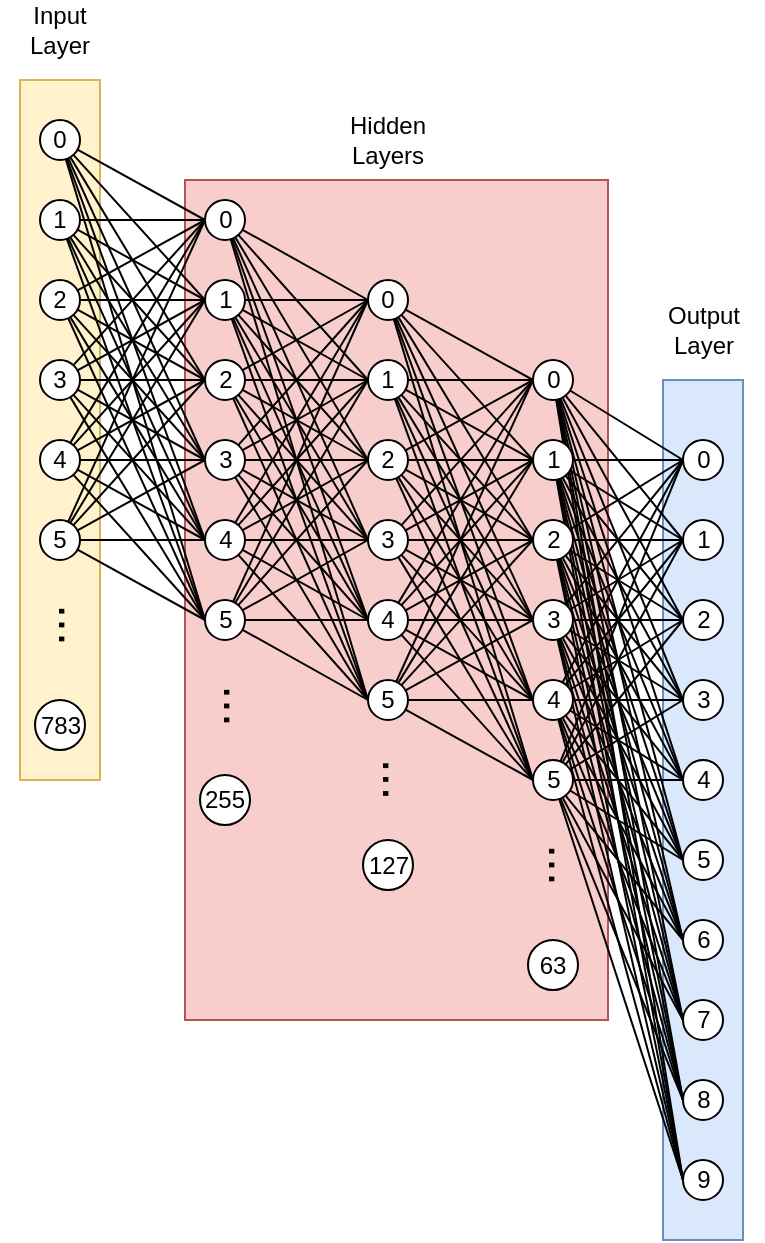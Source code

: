 <mxfile version="21.2.1" type="device">
  <diagram name="Page-1" id="WaQq8A3NMiJLRy0TsfYY">
    <mxGraphModel dx="1430" dy="826" grid="1" gridSize="10" guides="1" tooltips="1" connect="1" arrows="1" fold="1" page="1" pageScale="1" pageWidth="850" pageHeight="1100" math="0" shadow="0">
      <root>
        <mxCell id="0" />
        <mxCell id="1" parent="0" />
        <mxCell id="M1Bvxkw2taFCZ_IBdg_y-80" value="" style="rounded=0;whiteSpace=wrap;html=1;fillColor=#f8cecc;strokeColor=#b85450;" vertex="1" parent="1">
          <mxGeometry x="352.5" y="210" width="211.5" height="420" as="geometry" />
        </mxCell>
        <mxCell id="M1Bvxkw2taFCZ_IBdg_y-77" value="" style="rounded=0;whiteSpace=wrap;html=1;fillColor=#fff2cc;strokeColor=#d6b656;" vertex="1" parent="1">
          <mxGeometry x="270" y="160" width="40" height="350" as="geometry" />
        </mxCell>
        <mxCell id="M1Bvxkw2taFCZ_IBdg_y-75" value="" style="rounded=0;whiteSpace=wrap;html=1;fillColor=#dae8fc;strokeColor=#6c8ebf;" vertex="1" parent="1">
          <mxGeometry x="591.5" y="310" width="40" height="430" as="geometry" />
        </mxCell>
        <mxCell id="M1Bvxkw2taFCZ_IBdg_y-1" value="0" style="ellipse;whiteSpace=wrap;html=1;aspect=fixed;" vertex="1" parent="1">
          <mxGeometry x="601.5" y="340" width="20" height="20" as="geometry" />
        </mxCell>
        <mxCell id="M1Bvxkw2taFCZ_IBdg_y-3" value="1" style="ellipse;whiteSpace=wrap;html=1;aspect=fixed;" vertex="1" parent="1">
          <mxGeometry x="601.5" y="380" width="20" height="20" as="geometry" />
        </mxCell>
        <mxCell id="M1Bvxkw2taFCZ_IBdg_y-4" value="2" style="ellipse;whiteSpace=wrap;html=1;aspect=fixed;" vertex="1" parent="1">
          <mxGeometry x="601.5" y="420" width="20" height="20" as="geometry" />
        </mxCell>
        <mxCell id="M1Bvxkw2taFCZ_IBdg_y-5" value="3" style="ellipse;whiteSpace=wrap;html=1;aspect=fixed;" vertex="1" parent="1">
          <mxGeometry x="601.5" y="460" width="20" height="20" as="geometry" />
        </mxCell>
        <mxCell id="M1Bvxkw2taFCZ_IBdg_y-6" value="4" style="ellipse;whiteSpace=wrap;html=1;aspect=fixed;" vertex="1" parent="1">
          <mxGeometry x="601.5" y="500" width="20" height="20" as="geometry" />
        </mxCell>
        <mxCell id="M1Bvxkw2taFCZ_IBdg_y-7" value="5" style="ellipse;whiteSpace=wrap;html=1;aspect=fixed;" vertex="1" parent="1">
          <mxGeometry x="601.5" y="540" width="20" height="20" as="geometry" />
        </mxCell>
        <mxCell id="M1Bvxkw2taFCZ_IBdg_y-8" value="6" style="ellipse;whiteSpace=wrap;html=1;aspect=fixed;" vertex="1" parent="1">
          <mxGeometry x="601.5" y="580" width="20" height="20" as="geometry" />
        </mxCell>
        <mxCell id="M1Bvxkw2taFCZ_IBdg_y-9" value="7" style="ellipse;whiteSpace=wrap;html=1;aspect=fixed;" vertex="1" parent="1">
          <mxGeometry x="601.5" y="620" width="20" height="20" as="geometry" />
        </mxCell>
        <mxCell id="M1Bvxkw2taFCZ_IBdg_y-10" value="8" style="ellipse;whiteSpace=wrap;html=1;aspect=fixed;" vertex="1" parent="1">
          <mxGeometry x="601.5" y="660" width="20" height="20" as="geometry" />
        </mxCell>
        <mxCell id="M1Bvxkw2taFCZ_IBdg_y-11" value="9" style="ellipse;whiteSpace=wrap;html=1;aspect=fixed;" vertex="1" parent="1">
          <mxGeometry x="601.5" y="700" width="20" height="20" as="geometry" />
        </mxCell>
        <mxCell id="M1Bvxkw2taFCZ_IBdg_y-257" style="rounded=0;orthogonalLoop=1;jettySize=auto;html=1;entryX=0;entryY=0.5;entryDx=0;entryDy=0;endArrow=none;endFill=0;" edge="1" parent="1" source="M1Bvxkw2taFCZ_IBdg_y-12" target="M1Bvxkw2taFCZ_IBdg_y-1">
          <mxGeometry relative="1" as="geometry" />
        </mxCell>
        <mxCell id="M1Bvxkw2taFCZ_IBdg_y-258" style="rounded=0;orthogonalLoop=1;jettySize=auto;html=1;entryX=0;entryY=0.5;entryDx=0;entryDy=0;endArrow=none;endFill=0;" edge="1" parent="1" source="M1Bvxkw2taFCZ_IBdg_y-12" target="M1Bvxkw2taFCZ_IBdg_y-3">
          <mxGeometry relative="1" as="geometry" />
        </mxCell>
        <mxCell id="M1Bvxkw2taFCZ_IBdg_y-259" style="rounded=0;orthogonalLoop=1;jettySize=auto;html=1;entryX=0;entryY=0.5;entryDx=0;entryDy=0;endArrow=none;endFill=0;" edge="1" parent="1" source="M1Bvxkw2taFCZ_IBdg_y-12" target="M1Bvxkw2taFCZ_IBdg_y-4">
          <mxGeometry relative="1" as="geometry" />
        </mxCell>
        <mxCell id="M1Bvxkw2taFCZ_IBdg_y-260" style="rounded=0;orthogonalLoop=1;jettySize=auto;html=1;entryX=0;entryY=0.5;entryDx=0;entryDy=0;endArrow=none;endFill=0;" edge="1" parent="1" source="M1Bvxkw2taFCZ_IBdg_y-12" target="M1Bvxkw2taFCZ_IBdg_y-5">
          <mxGeometry relative="1" as="geometry" />
        </mxCell>
        <mxCell id="M1Bvxkw2taFCZ_IBdg_y-261" style="rounded=0;orthogonalLoop=1;jettySize=auto;html=1;entryX=0;entryY=0.5;entryDx=0;entryDy=0;endArrow=none;endFill=0;" edge="1" parent="1" source="M1Bvxkw2taFCZ_IBdg_y-12" target="M1Bvxkw2taFCZ_IBdg_y-6">
          <mxGeometry relative="1" as="geometry" />
        </mxCell>
        <mxCell id="M1Bvxkw2taFCZ_IBdg_y-262" style="rounded=0;orthogonalLoop=1;jettySize=auto;html=1;entryX=0;entryY=0.5;entryDx=0;entryDy=0;endArrow=none;endFill=0;" edge="1" parent="1" source="M1Bvxkw2taFCZ_IBdg_y-12" target="M1Bvxkw2taFCZ_IBdg_y-7">
          <mxGeometry relative="1" as="geometry" />
        </mxCell>
        <mxCell id="M1Bvxkw2taFCZ_IBdg_y-263" style="rounded=0;orthogonalLoop=1;jettySize=auto;html=1;entryX=0;entryY=0.5;entryDx=0;entryDy=0;endArrow=none;endFill=0;" edge="1" parent="1" source="M1Bvxkw2taFCZ_IBdg_y-12" target="M1Bvxkw2taFCZ_IBdg_y-8">
          <mxGeometry relative="1" as="geometry" />
        </mxCell>
        <mxCell id="M1Bvxkw2taFCZ_IBdg_y-264" style="rounded=0;orthogonalLoop=1;jettySize=auto;html=1;entryX=0;entryY=0.5;entryDx=0;entryDy=0;endArrow=none;endFill=0;" edge="1" parent="1" source="M1Bvxkw2taFCZ_IBdg_y-12" target="M1Bvxkw2taFCZ_IBdg_y-9">
          <mxGeometry relative="1" as="geometry" />
        </mxCell>
        <mxCell id="M1Bvxkw2taFCZ_IBdg_y-265" style="rounded=0;orthogonalLoop=1;jettySize=auto;html=1;entryX=0;entryY=0.5;entryDx=0;entryDy=0;endArrow=none;endFill=0;" edge="1" parent="1" source="M1Bvxkw2taFCZ_IBdg_y-12" target="M1Bvxkw2taFCZ_IBdg_y-10">
          <mxGeometry relative="1" as="geometry" />
        </mxCell>
        <mxCell id="M1Bvxkw2taFCZ_IBdg_y-266" style="rounded=0;orthogonalLoop=1;jettySize=auto;html=1;entryX=0;entryY=0.5;entryDx=0;entryDy=0;endArrow=none;endFill=0;" edge="1" parent="1" source="M1Bvxkw2taFCZ_IBdg_y-12" target="M1Bvxkw2taFCZ_IBdg_y-11">
          <mxGeometry relative="1" as="geometry" />
        </mxCell>
        <mxCell id="M1Bvxkw2taFCZ_IBdg_y-12" value="0" style="ellipse;whiteSpace=wrap;html=1;aspect=fixed;" vertex="1" parent="1">
          <mxGeometry x="526.5" y="300" width="20" height="20" as="geometry" />
        </mxCell>
        <mxCell id="M1Bvxkw2taFCZ_IBdg_y-267" style="rounded=0;orthogonalLoop=1;jettySize=auto;html=1;entryX=0;entryY=0.5;entryDx=0;entryDy=0;endArrow=none;endFill=0;" edge="1" parent="1" source="M1Bvxkw2taFCZ_IBdg_y-13" target="M1Bvxkw2taFCZ_IBdg_y-1">
          <mxGeometry relative="1" as="geometry" />
        </mxCell>
        <mxCell id="M1Bvxkw2taFCZ_IBdg_y-268" style="rounded=0;orthogonalLoop=1;jettySize=auto;html=1;entryX=0;entryY=0.5;entryDx=0;entryDy=0;endArrow=none;endFill=0;" edge="1" parent="1" source="M1Bvxkw2taFCZ_IBdg_y-13" target="M1Bvxkw2taFCZ_IBdg_y-3">
          <mxGeometry relative="1" as="geometry" />
        </mxCell>
        <mxCell id="M1Bvxkw2taFCZ_IBdg_y-269" style="rounded=0;orthogonalLoop=1;jettySize=auto;html=1;entryX=0;entryY=0.5;entryDx=0;entryDy=0;endArrow=none;endFill=0;" edge="1" parent="1" source="M1Bvxkw2taFCZ_IBdg_y-13" target="M1Bvxkw2taFCZ_IBdg_y-4">
          <mxGeometry relative="1" as="geometry" />
        </mxCell>
        <mxCell id="M1Bvxkw2taFCZ_IBdg_y-270" style="rounded=0;orthogonalLoop=1;jettySize=auto;html=1;entryX=0;entryY=0.5;entryDx=0;entryDy=0;endArrow=none;endFill=0;" edge="1" parent="1" source="M1Bvxkw2taFCZ_IBdg_y-13" target="M1Bvxkw2taFCZ_IBdg_y-5">
          <mxGeometry relative="1" as="geometry" />
        </mxCell>
        <mxCell id="M1Bvxkw2taFCZ_IBdg_y-271" style="rounded=0;orthogonalLoop=1;jettySize=auto;html=1;entryX=0;entryY=0.5;entryDx=0;entryDy=0;endArrow=none;endFill=0;" edge="1" parent="1" source="M1Bvxkw2taFCZ_IBdg_y-13" target="M1Bvxkw2taFCZ_IBdg_y-6">
          <mxGeometry relative="1" as="geometry" />
        </mxCell>
        <mxCell id="M1Bvxkw2taFCZ_IBdg_y-272" style="rounded=0;orthogonalLoop=1;jettySize=auto;html=1;entryX=0;entryY=0.5;entryDx=0;entryDy=0;endArrow=none;endFill=0;" edge="1" parent="1" source="M1Bvxkw2taFCZ_IBdg_y-13" target="M1Bvxkw2taFCZ_IBdg_y-7">
          <mxGeometry relative="1" as="geometry" />
        </mxCell>
        <mxCell id="M1Bvxkw2taFCZ_IBdg_y-273" style="rounded=0;orthogonalLoop=1;jettySize=auto;html=1;entryX=0;entryY=0.5;entryDx=0;entryDy=0;endArrow=none;endFill=0;" edge="1" parent="1" source="M1Bvxkw2taFCZ_IBdg_y-13" target="M1Bvxkw2taFCZ_IBdg_y-8">
          <mxGeometry relative="1" as="geometry" />
        </mxCell>
        <mxCell id="M1Bvxkw2taFCZ_IBdg_y-274" style="rounded=0;orthogonalLoop=1;jettySize=auto;html=1;entryX=0;entryY=0.5;entryDx=0;entryDy=0;endArrow=none;endFill=0;" edge="1" parent="1" source="M1Bvxkw2taFCZ_IBdg_y-13" target="M1Bvxkw2taFCZ_IBdg_y-9">
          <mxGeometry relative="1" as="geometry" />
        </mxCell>
        <mxCell id="M1Bvxkw2taFCZ_IBdg_y-275" style="rounded=0;orthogonalLoop=1;jettySize=auto;html=1;entryX=0;entryY=0.5;entryDx=0;entryDy=0;endArrow=none;endFill=0;" edge="1" parent="1" source="M1Bvxkw2taFCZ_IBdg_y-13" target="M1Bvxkw2taFCZ_IBdg_y-10">
          <mxGeometry relative="1" as="geometry" />
        </mxCell>
        <mxCell id="M1Bvxkw2taFCZ_IBdg_y-276" style="rounded=0;orthogonalLoop=1;jettySize=auto;html=1;entryX=0;entryY=0.5;entryDx=0;entryDy=0;endArrow=none;endFill=0;" edge="1" parent="1" source="M1Bvxkw2taFCZ_IBdg_y-13" target="M1Bvxkw2taFCZ_IBdg_y-11">
          <mxGeometry relative="1" as="geometry" />
        </mxCell>
        <mxCell id="M1Bvxkw2taFCZ_IBdg_y-13" value="1" style="ellipse;whiteSpace=wrap;html=1;aspect=fixed;" vertex="1" parent="1">
          <mxGeometry x="526.5" y="340" width="20" height="20" as="geometry" />
        </mxCell>
        <mxCell id="M1Bvxkw2taFCZ_IBdg_y-277" style="rounded=0;orthogonalLoop=1;jettySize=auto;html=1;entryX=0;entryY=0.5;entryDx=0;entryDy=0;endArrow=none;endFill=0;" edge="1" parent="1" source="M1Bvxkw2taFCZ_IBdg_y-14" target="M1Bvxkw2taFCZ_IBdg_y-1">
          <mxGeometry relative="1" as="geometry" />
        </mxCell>
        <mxCell id="M1Bvxkw2taFCZ_IBdg_y-278" style="rounded=0;orthogonalLoop=1;jettySize=auto;html=1;entryX=0;entryY=0.5;entryDx=0;entryDy=0;endArrow=none;endFill=0;" edge="1" parent="1" source="M1Bvxkw2taFCZ_IBdg_y-14" target="M1Bvxkw2taFCZ_IBdg_y-3">
          <mxGeometry relative="1" as="geometry" />
        </mxCell>
        <mxCell id="M1Bvxkw2taFCZ_IBdg_y-279" style="rounded=0;orthogonalLoop=1;jettySize=auto;html=1;entryX=0;entryY=0.5;entryDx=0;entryDy=0;endArrow=none;endFill=0;" edge="1" parent="1" source="M1Bvxkw2taFCZ_IBdg_y-14" target="M1Bvxkw2taFCZ_IBdg_y-4">
          <mxGeometry relative="1" as="geometry" />
        </mxCell>
        <mxCell id="M1Bvxkw2taFCZ_IBdg_y-280" style="rounded=0;orthogonalLoop=1;jettySize=auto;html=1;entryX=0;entryY=0.5;entryDx=0;entryDy=0;endArrow=none;endFill=0;" edge="1" parent="1" source="M1Bvxkw2taFCZ_IBdg_y-14" target="M1Bvxkw2taFCZ_IBdg_y-5">
          <mxGeometry relative="1" as="geometry" />
        </mxCell>
        <mxCell id="M1Bvxkw2taFCZ_IBdg_y-281" style="rounded=0;orthogonalLoop=1;jettySize=auto;html=1;entryX=0;entryY=0.5;entryDx=0;entryDy=0;endArrow=none;endFill=0;" edge="1" parent="1" source="M1Bvxkw2taFCZ_IBdg_y-14" target="M1Bvxkw2taFCZ_IBdg_y-6">
          <mxGeometry relative="1" as="geometry" />
        </mxCell>
        <mxCell id="M1Bvxkw2taFCZ_IBdg_y-282" style="rounded=0;orthogonalLoop=1;jettySize=auto;html=1;entryX=0;entryY=0.5;entryDx=0;entryDy=0;endArrow=none;endFill=0;" edge="1" parent="1" source="M1Bvxkw2taFCZ_IBdg_y-14" target="M1Bvxkw2taFCZ_IBdg_y-7">
          <mxGeometry relative="1" as="geometry" />
        </mxCell>
        <mxCell id="M1Bvxkw2taFCZ_IBdg_y-283" style="rounded=0;orthogonalLoop=1;jettySize=auto;html=1;entryX=0;entryY=0.5;entryDx=0;entryDy=0;endArrow=none;endFill=0;" edge="1" parent="1" source="M1Bvxkw2taFCZ_IBdg_y-14" target="M1Bvxkw2taFCZ_IBdg_y-8">
          <mxGeometry relative="1" as="geometry" />
        </mxCell>
        <mxCell id="M1Bvxkw2taFCZ_IBdg_y-284" style="rounded=0;orthogonalLoop=1;jettySize=auto;html=1;entryX=0;entryY=0.5;entryDx=0;entryDy=0;endArrow=none;endFill=0;" edge="1" parent="1" source="M1Bvxkw2taFCZ_IBdg_y-14" target="M1Bvxkw2taFCZ_IBdg_y-9">
          <mxGeometry relative="1" as="geometry" />
        </mxCell>
        <mxCell id="M1Bvxkw2taFCZ_IBdg_y-285" style="rounded=0;orthogonalLoop=1;jettySize=auto;html=1;entryX=0;entryY=0.5;entryDx=0;entryDy=0;endArrow=none;endFill=0;" edge="1" parent="1" source="M1Bvxkw2taFCZ_IBdg_y-14" target="M1Bvxkw2taFCZ_IBdg_y-10">
          <mxGeometry relative="1" as="geometry" />
        </mxCell>
        <mxCell id="M1Bvxkw2taFCZ_IBdg_y-286" style="rounded=0;orthogonalLoop=1;jettySize=auto;html=1;entryX=0;entryY=0.5;entryDx=0;entryDy=0;endArrow=none;endFill=0;" edge="1" parent="1" source="M1Bvxkw2taFCZ_IBdg_y-14" target="M1Bvxkw2taFCZ_IBdg_y-11">
          <mxGeometry relative="1" as="geometry" />
        </mxCell>
        <mxCell id="M1Bvxkw2taFCZ_IBdg_y-14" value="2" style="ellipse;whiteSpace=wrap;html=1;aspect=fixed;" vertex="1" parent="1">
          <mxGeometry x="526.5" y="380" width="20" height="20" as="geometry" />
        </mxCell>
        <mxCell id="M1Bvxkw2taFCZ_IBdg_y-287" style="rounded=0;orthogonalLoop=1;jettySize=auto;html=1;entryX=0;entryY=0.5;entryDx=0;entryDy=0;endArrow=none;endFill=0;" edge="1" parent="1" source="M1Bvxkw2taFCZ_IBdg_y-15" target="M1Bvxkw2taFCZ_IBdg_y-1">
          <mxGeometry relative="1" as="geometry" />
        </mxCell>
        <mxCell id="M1Bvxkw2taFCZ_IBdg_y-288" style="rounded=0;orthogonalLoop=1;jettySize=auto;html=1;entryX=0;entryY=0.5;entryDx=0;entryDy=0;endArrow=none;endFill=0;" edge="1" parent="1" source="M1Bvxkw2taFCZ_IBdg_y-15" target="M1Bvxkw2taFCZ_IBdg_y-3">
          <mxGeometry relative="1" as="geometry" />
        </mxCell>
        <mxCell id="M1Bvxkw2taFCZ_IBdg_y-289" style="rounded=0;orthogonalLoop=1;jettySize=auto;html=1;entryX=0;entryY=0.5;entryDx=0;entryDy=0;endArrow=none;endFill=0;" edge="1" parent="1" source="M1Bvxkw2taFCZ_IBdg_y-15" target="M1Bvxkw2taFCZ_IBdg_y-4">
          <mxGeometry relative="1" as="geometry" />
        </mxCell>
        <mxCell id="M1Bvxkw2taFCZ_IBdg_y-290" style="rounded=0;orthogonalLoop=1;jettySize=auto;html=1;entryX=0;entryY=0.5;entryDx=0;entryDy=0;endArrow=none;endFill=0;" edge="1" parent="1" source="M1Bvxkw2taFCZ_IBdg_y-15" target="M1Bvxkw2taFCZ_IBdg_y-5">
          <mxGeometry relative="1" as="geometry" />
        </mxCell>
        <mxCell id="M1Bvxkw2taFCZ_IBdg_y-291" style="rounded=0;orthogonalLoop=1;jettySize=auto;html=1;entryX=0;entryY=0.5;entryDx=0;entryDy=0;endArrow=none;endFill=0;" edge="1" parent="1" source="M1Bvxkw2taFCZ_IBdg_y-15" target="M1Bvxkw2taFCZ_IBdg_y-6">
          <mxGeometry relative="1" as="geometry" />
        </mxCell>
        <mxCell id="M1Bvxkw2taFCZ_IBdg_y-292" style="rounded=0;orthogonalLoop=1;jettySize=auto;html=1;entryX=0;entryY=0.5;entryDx=0;entryDy=0;endArrow=none;endFill=0;" edge="1" parent="1" source="M1Bvxkw2taFCZ_IBdg_y-15" target="M1Bvxkw2taFCZ_IBdg_y-7">
          <mxGeometry relative="1" as="geometry" />
        </mxCell>
        <mxCell id="M1Bvxkw2taFCZ_IBdg_y-293" style="rounded=0;orthogonalLoop=1;jettySize=auto;html=1;entryX=0;entryY=0.5;entryDx=0;entryDy=0;endArrow=none;endFill=0;" edge="1" parent="1" source="M1Bvxkw2taFCZ_IBdg_y-15" target="M1Bvxkw2taFCZ_IBdg_y-8">
          <mxGeometry relative="1" as="geometry" />
        </mxCell>
        <mxCell id="M1Bvxkw2taFCZ_IBdg_y-294" style="rounded=0;orthogonalLoop=1;jettySize=auto;html=1;entryX=0;entryY=0.5;entryDx=0;entryDy=0;endArrow=none;endFill=0;" edge="1" parent="1" source="M1Bvxkw2taFCZ_IBdg_y-15" target="M1Bvxkw2taFCZ_IBdg_y-9">
          <mxGeometry relative="1" as="geometry" />
        </mxCell>
        <mxCell id="M1Bvxkw2taFCZ_IBdg_y-295" style="rounded=0;orthogonalLoop=1;jettySize=auto;html=1;entryX=0;entryY=0.5;entryDx=0;entryDy=0;endArrow=none;endFill=0;" edge="1" parent="1" source="M1Bvxkw2taFCZ_IBdg_y-15" target="M1Bvxkw2taFCZ_IBdg_y-10">
          <mxGeometry relative="1" as="geometry" />
        </mxCell>
        <mxCell id="M1Bvxkw2taFCZ_IBdg_y-296" style="rounded=0;orthogonalLoop=1;jettySize=auto;html=1;entryX=0;entryY=0.5;entryDx=0;entryDy=0;endArrow=none;endFill=0;" edge="1" parent="1" source="M1Bvxkw2taFCZ_IBdg_y-15" target="M1Bvxkw2taFCZ_IBdg_y-11">
          <mxGeometry relative="1" as="geometry" />
        </mxCell>
        <mxCell id="M1Bvxkw2taFCZ_IBdg_y-15" value="3" style="ellipse;whiteSpace=wrap;html=1;aspect=fixed;" vertex="1" parent="1">
          <mxGeometry x="526.5" y="420" width="20" height="20" as="geometry" />
        </mxCell>
        <mxCell id="M1Bvxkw2taFCZ_IBdg_y-297" style="rounded=0;orthogonalLoop=1;jettySize=auto;html=1;entryX=0;entryY=0.5;entryDx=0;entryDy=0;endArrow=none;endFill=0;" edge="1" parent="1" source="M1Bvxkw2taFCZ_IBdg_y-16" target="M1Bvxkw2taFCZ_IBdg_y-1">
          <mxGeometry relative="1" as="geometry" />
        </mxCell>
        <mxCell id="M1Bvxkw2taFCZ_IBdg_y-298" style="rounded=0;orthogonalLoop=1;jettySize=auto;html=1;entryX=0;entryY=0.5;entryDx=0;entryDy=0;endArrow=none;endFill=0;" edge="1" parent="1" source="M1Bvxkw2taFCZ_IBdg_y-16" target="M1Bvxkw2taFCZ_IBdg_y-3">
          <mxGeometry relative="1" as="geometry" />
        </mxCell>
        <mxCell id="M1Bvxkw2taFCZ_IBdg_y-299" style="rounded=0;orthogonalLoop=1;jettySize=auto;html=1;entryX=0;entryY=0.5;entryDx=0;entryDy=0;endArrow=none;endFill=0;" edge="1" parent="1" source="M1Bvxkw2taFCZ_IBdg_y-16" target="M1Bvxkw2taFCZ_IBdg_y-4">
          <mxGeometry relative="1" as="geometry" />
        </mxCell>
        <mxCell id="M1Bvxkw2taFCZ_IBdg_y-300" style="rounded=0;orthogonalLoop=1;jettySize=auto;html=1;entryX=0;entryY=0.5;entryDx=0;entryDy=0;endArrow=none;endFill=0;" edge="1" parent="1" source="M1Bvxkw2taFCZ_IBdg_y-16" target="M1Bvxkw2taFCZ_IBdg_y-5">
          <mxGeometry relative="1" as="geometry" />
        </mxCell>
        <mxCell id="M1Bvxkw2taFCZ_IBdg_y-301" style="rounded=0;orthogonalLoop=1;jettySize=auto;html=1;entryX=0;entryY=0.5;entryDx=0;entryDy=0;endArrow=none;endFill=0;" edge="1" parent="1" source="M1Bvxkw2taFCZ_IBdg_y-16" target="M1Bvxkw2taFCZ_IBdg_y-6">
          <mxGeometry relative="1" as="geometry" />
        </mxCell>
        <mxCell id="M1Bvxkw2taFCZ_IBdg_y-302" style="rounded=0;orthogonalLoop=1;jettySize=auto;html=1;entryX=0;entryY=0.5;entryDx=0;entryDy=0;endArrow=none;endFill=0;" edge="1" parent="1" source="M1Bvxkw2taFCZ_IBdg_y-16" target="M1Bvxkw2taFCZ_IBdg_y-7">
          <mxGeometry relative="1" as="geometry" />
        </mxCell>
        <mxCell id="M1Bvxkw2taFCZ_IBdg_y-303" style="rounded=0;orthogonalLoop=1;jettySize=auto;html=1;entryX=0;entryY=0.5;entryDx=0;entryDy=0;endArrow=none;endFill=0;" edge="1" parent="1" source="M1Bvxkw2taFCZ_IBdg_y-16" target="M1Bvxkw2taFCZ_IBdg_y-8">
          <mxGeometry relative="1" as="geometry" />
        </mxCell>
        <mxCell id="M1Bvxkw2taFCZ_IBdg_y-304" style="rounded=0;orthogonalLoop=1;jettySize=auto;html=1;entryX=0;entryY=0.5;entryDx=0;entryDy=0;endArrow=none;endFill=0;" edge="1" parent="1" source="M1Bvxkw2taFCZ_IBdg_y-16" target="M1Bvxkw2taFCZ_IBdg_y-9">
          <mxGeometry relative="1" as="geometry" />
        </mxCell>
        <mxCell id="M1Bvxkw2taFCZ_IBdg_y-305" style="rounded=0;orthogonalLoop=1;jettySize=auto;html=1;entryX=0;entryY=0.5;entryDx=0;entryDy=0;endArrow=none;endFill=0;" edge="1" parent="1" source="M1Bvxkw2taFCZ_IBdg_y-16" target="M1Bvxkw2taFCZ_IBdg_y-10">
          <mxGeometry relative="1" as="geometry" />
        </mxCell>
        <mxCell id="M1Bvxkw2taFCZ_IBdg_y-306" style="rounded=0;orthogonalLoop=1;jettySize=auto;html=1;entryX=0;entryY=0.5;entryDx=0;entryDy=0;endArrow=none;endFill=0;" edge="1" parent="1" source="M1Bvxkw2taFCZ_IBdg_y-16" target="M1Bvxkw2taFCZ_IBdg_y-11">
          <mxGeometry relative="1" as="geometry" />
        </mxCell>
        <mxCell id="M1Bvxkw2taFCZ_IBdg_y-16" value="4" style="ellipse;whiteSpace=wrap;html=1;aspect=fixed;" vertex="1" parent="1">
          <mxGeometry x="526.5" y="460" width="20" height="20" as="geometry" />
        </mxCell>
        <mxCell id="M1Bvxkw2taFCZ_IBdg_y-307" style="rounded=0;orthogonalLoop=1;jettySize=auto;html=1;entryX=0;entryY=0.5;entryDx=0;entryDy=0;endArrow=none;endFill=0;" edge="1" parent="1" source="M1Bvxkw2taFCZ_IBdg_y-17" target="M1Bvxkw2taFCZ_IBdg_y-1">
          <mxGeometry relative="1" as="geometry" />
        </mxCell>
        <mxCell id="M1Bvxkw2taFCZ_IBdg_y-308" style="rounded=0;orthogonalLoop=1;jettySize=auto;html=1;entryX=0;entryY=0.5;entryDx=0;entryDy=0;endArrow=none;endFill=0;" edge="1" parent="1" source="M1Bvxkw2taFCZ_IBdg_y-17" target="M1Bvxkw2taFCZ_IBdg_y-3">
          <mxGeometry relative="1" as="geometry" />
        </mxCell>
        <mxCell id="M1Bvxkw2taFCZ_IBdg_y-309" style="rounded=0;orthogonalLoop=1;jettySize=auto;html=1;entryX=0;entryY=0.5;entryDx=0;entryDy=0;endArrow=none;endFill=0;" edge="1" parent="1" source="M1Bvxkw2taFCZ_IBdg_y-17" target="M1Bvxkw2taFCZ_IBdg_y-4">
          <mxGeometry relative="1" as="geometry" />
        </mxCell>
        <mxCell id="M1Bvxkw2taFCZ_IBdg_y-310" style="rounded=0;orthogonalLoop=1;jettySize=auto;html=1;entryX=0;entryY=0.5;entryDx=0;entryDy=0;endArrow=none;endFill=0;" edge="1" parent="1" source="M1Bvxkw2taFCZ_IBdg_y-17" target="M1Bvxkw2taFCZ_IBdg_y-5">
          <mxGeometry relative="1" as="geometry" />
        </mxCell>
        <mxCell id="M1Bvxkw2taFCZ_IBdg_y-311" style="rounded=0;orthogonalLoop=1;jettySize=auto;html=1;entryX=0;entryY=0.5;entryDx=0;entryDy=0;endArrow=none;endFill=0;" edge="1" parent="1" source="M1Bvxkw2taFCZ_IBdg_y-17" target="M1Bvxkw2taFCZ_IBdg_y-6">
          <mxGeometry relative="1" as="geometry" />
        </mxCell>
        <mxCell id="M1Bvxkw2taFCZ_IBdg_y-312" style="rounded=0;orthogonalLoop=1;jettySize=auto;html=1;entryX=0;entryY=0.5;entryDx=0;entryDy=0;endArrow=none;endFill=0;" edge="1" parent="1" source="M1Bvxkw2taFCZ_IBdg_y-17" target="M1Bvxkw2taFCZ_IBdg_y-7">
          <mxGeometry relative="1" as="geometry" />
        </mxCell>
        <mxCell id="M1Bvxkw2taFCZ_IBdg_y-313" style="rounded=0;orthogonalLoop=1;jettySize=auto;html=1;entryX=0;entryY=0.5;entryDx=0;entryDy=0;endArrow=none;endFill=0;" edge="1" parent="1" source="M1Bvxkw2taFCZ_IBdg_y-17" target="M1Bvxkw2taFCZ_IBdg_y-8">
          <mxGeometry relative="1" as="geometry" />
        </mxCell>
        <mxCell id="M1Bvxkw2taFCZ_IBdg_y-314" style="rounded=0;orthogonalLoop=1;jettySize=auto;html=1;entryX=0;entryY=0.5;entryDx=0;entryDy=0;endArrow=none;endFill=0;" edge="1" parent="1" source="M1Bvxkw2taFCZ_IBdg_y-17" target="M1Bvxkw2taFCZ_IBdg_y-9">
          <mxGeometry relative="1" as="geometry" />
        </mxCell>
        <mxCell id="M1Bvxkw2taFCZ_IBdg_y-315" style="rounded=0;orthogonalLoop=1;jettySize=auto;html=1;entryX=0;entryY=0.5;entryDx=0;entryDy=0;endArrow=none;endFill=0;" edge="1" parent="1" source="M1Bvxkw2taFCZ_IBdg_y-17" target="M1Bvxkw2taFCZ_IBdg_y-10">
          <mxGeometry relative="1" as="geometry" />
        </mxCell>
        <mxCell id="M1Bvxkw2taFCZ_IBdg_y-316" style="rounded=0;orthogonalLoop=1;jettySize=auto;html=1;entryX=0;entryY=0.5;entryDx=0;entryDy=0;endArrow=none;endFill=0;" edge="1" parent="1" source="M1Bvxkw2taFCZ_IBdg_y-17" target="M1Bvxkw2taFCZ_IBdg_y-11">
          <mxGeometry relative="1" as="geometry" />
        </mxCell>
        <mxCell id="M1Bvxkw2taFCZ_IBdg_y-17" value="5" style="ellipse;whiteSpace=wrap;html=1;aspect=fixed;" vertex="1" parent="1">
          <mxGeometry x="526.5" y="500" width="20" height="20" as="geometry" />
        </mxCell>
        <mxCell id="M1Bvxkw2taFCZ_IBdg_y-24" value="..." style="text;html=1;strokeColor=none;fillColor=none;align=center;verticalAlign=middle;whiteSpace=wrap;rounded=0;rotation=90;fontSize=25;" vertex="1" parent="1">
          <mxGeometry x="515" y="525" width="60" height="55" as="geometry" />
        </mxCell>
        <mxCell id="M1Bvxkw2taFCZ_IBdg_y-25" value="63" style="ellipse;whiteSpace=wrap;html=1;aspect=fixed;" vertex="1" parent="1">
          <mxGeometry x="524" y="590" width="25" height="25" as="geometry" />
        </mxCell>
        <mxCell id="M1Bvxkw2taFCZ_IBdg_y-221" style="rounded=0;orthogonalLoop=1;jettySize=auto;html=1;entryX=0;entryY=0.5;entryDx=0;entryDy=0;endArrow=none;endFill=0;" edge="1" parent="1" source="M1Bvxkw2taFCZ_IBdg_y-26" target="M1Bvxkw2taFCZ_IBdg_y-12">
          <mxGeometry relative="1" as="geometry" />
        </mxCell>
        <mxCell id="M1Bvxkw2taFCZ_IBdg_y-222" style="rounded=0;orthogonalLoop=1;jettySize=auto;html=1;entryX=0;entryY=0.5;entryDx=0;entryDy=0;endArrow=none;endFill=0;" edge="1" parent="1" source="M1Bvxkw2taFCZ_IBdg_y-26" target="M1Bvxkw2taFCZ_IBdg_y-13">
          <mxGeometry relative="1" as="geometry" />
        </mxCell>
        <mxCell id="M1Bvxkw2taFCZ_IBdg_y-223" style="rounded=0;orthogonalLoop=1;jettySize=auto;html=1;entryX=0;entryY=0.5;entryDx=0;entryDy=0;endArrow=none;endFill=0;" edge="1" parent="1" source="M1Bvxkw2taFCZ_IBdg_y-26" target="M1Bvxkw2taFCZ_IBdg_y-14">
          <mxGeometry relative="1" as="geometry" />
        </mxCell>
        <mxCell id="M1Bvxkw2taFCZ_IBdg_y-224" style="rounded=0;orthogonalLoop=1;jettySize=auto;html=1;entryX=0;entryY=0.5;entryDx=0;entryDy=0;endArrow=none;endFill=0;" edge="1" parent="1" source="M1Bvxkw2taFCZ_IBdg_y-26" target="M1Bvxkw2taFCZ_IBdg_y-15">
          <mxGeometry relative="1" as="geometry" />
        </mxCell>
        <mxCell id="M1Bvxkw2taFCZ_IBdg_y-225" style="rounded=0;orthogonalLoop=1;jettySize=auto;html=1;entryX=0;entryY=0.5;entryDx=0;entryDy=0;endArrow=none;endFill=0;" edge="1" parent="1" source="M1Bvxkw2taFCZ_IBdg_y-26" target="M1Bvxkw2taFCZ_IBdg_y-16">
          <mxGeometry relative="1" as="geometry" />
        </mxCell>
        <mxCell id="M1Bvxkw2taFCZ_IBdg_y-226" style="rounded=0;orthogonalLoop=1;jettySize=auto;html=1;entryX=0;entryY=0.5;entryDx=0;entryDy=0;endArrow=none;endFill=0;" edge="1" parent="1" source="M1Bvxkw2taFCZ_IBdg_y-26" target="M1Bvxkw2taFCZ_IBdg_y-17">
          <mxGeometry relative="1" as="geometry" />
        </mxCell>
        <mxCell id="M1Bvxkw2taFCZ_IBdg_y-26" value="0" style="ellipse;whiteSpace=wrap;html=1;aspect=fixed;" vertex="1" parent="1">
          <mxGeometry x="444" y="260" width="20" height="20" as="geometry" />
        </mxCell>
        <mxCell id="M1Bvxkw2taFCZ_IBdg_y-227" style="rounded=0;orthogonalLoop=1;jettySize=auto;html=1;entryX=0;entryY=0.5;entryDx=0;entryDy=0;endArrow=none;endFill=0;" edge="1" parent="1" source="M1Bvxkw2taFCZ_IBdg_y-27" target="M1Bvxkw2taFCZ_IBdg_y-12">
          <mxGeometry relative="1" as="geometry" />
        </mxCell>
        <mxCell id="M1Bvxkw2taFCZ_IBdg_y-228" style="rounded=0;orthogonalLoop=1;jettySize=auto;html=1;entryX=0;entryY=0.5;entryDx=0;entryDy=0;endArrow=none;endFill=0;" edge="1" parent="1" source="M1Bvxkw2taFCZ_IBdg_y-27" target="M1Bvxkw2taFCZ_IBdg_y-13">
          <mxGeometry relative="1" as="geometry" />
        </mxCell>
        <mxCell id="M1Bvxkw2taFCZ_IBdg_y-229" style="rounded=0;orthogonalLoop=1;jettySize=auto;html=1;entryX=0;entryY=0.5;entryDx=0;entryDy=0;endArrow=none;endFill=0;" edge="1" parent="1" source="M1Bvxkw2taFCZ_IBdg_y-27" target="M1Bvxkw2taFCZ_IBdg_y-14">
          <mxGeometry relative="1" as="geometry" />
        </mxCell>
        <mxCell id="M1Bvxkw2taFCZ_IBdg_y-230" style="rounded=0;orthogonalLoop=1;jettySize=auto;html=1;entryX=0;entryY=0.5;entryDx=0;entryDy=0;endArrow=none;endFill=0;" edge="1" parent="1" source="M1Bvxkw2taFCZ_IBdg_y-27" target="M1Bvxkw2taFCZ_IBdg_y-15">
          <mxGeometry relative="1" as="geometry" />
        </mxCell>
        <mxCell id="M1Bvxkw2taFCZ_IBdg_y-231" style="rounded=0;orthogonalLoop=1;jettySize=auto;html=1;entryX=0;entryY=0.5;entryDx=0;entryDy=0;endArrow=none;endFill=0;" edge="1" parent="1" source="M1Bvxkw2taFCZ_IBdg_y-27" target="M1Bvxkw2taFCZ_IBdg_y-16">
          <mxGeometry relative="1" as="geometry" />
        </mxCell>
        <mxCell id="M1Bvxkw2taFCZ_IBdg_y-232" style="rounded=0;orthogonalLoop=1;jettySize=auto;html=1;entryX=0;entryY=0.5;entryDx=0;entryDy=0;endArrow=none;endFill=0;" edge="1" parent="1" source="M1Bvxkw2taFCZ_IBdg_y-27" target="M1Bvxkw2taFCZ_IBdg_y-17">
          <mxGeometry relative="1" as="geometry" />
        </mxCell>
        <mxCell id="M1Bvxkw2taFCZ_IBdg_y-27" value="1" style="ellipse;whiteSpace=wrap;html=1;aspect=fixed;" vertex="1" parent="1">
          <mxGeometry x="444" y="300" width="20" height="20" as="geometry" />
        </mxCell>
        <mxCell id="M1Bvxkw2taFCZ_IBdg_y-233" style="rounded=0;orthogonalLoop=1;jettySize=auto;html=1;entryX=0;entryY=0.5;entryDx=0;entryDy=0;endArrow=none;endFill=0;" edge="1" parent="1" source="M1Bvxkw2taFCZ_IBdg_y-28" target="M1Bvxkw2taFCZ_IBdg_y-12">
          <mxGeometry relative="1" as="geometry" />
        </mxCell>
        <mxCell id="M1Bvxkw2taFCZ_IBdg_y-234" style="rounded=0;orthogonalLoop=1;jettySize=auto;html=1;entryX=0;entryY=0.5;entryDx=0;entryDy=0;endArrow=none;endFill=0;" edge="1" parent="1" source="M1Bvxkw2taFCZ_IBdg_y-28" target="M1Bvxkw2taFCZ_IBdg_y-13">
          <mxGeometry relative="1" as="geometry" />
        </mxCell>
        <mxCell id="M1Bvxkw2taFCZ_IBdg_y-235" style="rounded=0;orthogonalLoop=1;jettySize=auto;html=1;entryX=0;entryY=0.5;entryDx=0;entryDy=0;endArrow=none;endFill=0;" edge="1" parent="1" source="M1Bvxkw2taFCZ_IBdg_y-28" target="M1Bvxkw2taFCZ_IBdg_y-14">
          <mxGeometry relative="1" as="geometry" />
        </mxCell>
        <mxCell id="M1Bvxkw2taFCZ_IBdg_y-236" style="rounded=0;orthogonalLoop=1;jettySize=auto;html=1;entryX=0;entryY=0.5;entryDx=0;entryDy=0;endArrow=none;endFill=0;" edge="1" parent="1" source="M1Bvxkw2taFCZ_IBdg_y-28" target="M1Bvxkw2taFCZ_IBdg_y-15">
          <mxGeometry relative="1" as="geometry" />
        </mxCell>
        <mxCell id="M1Bvxkw2taFCZ_IBdg_y-237" style="rounded=0;orthogonalLoop=1;jettySize=auto;html=1;entryX=0;entryY=0.5;entryDx=0;entryDy=0;endArrow=none;endFill=0;" edge="1" parent="1" source="M1Bvxkw2taFCZ_IBdg_y-28" target="M1Bvxkw2taFCZ_IBdg_y-16">
          <mxGeometry relative="1" as="geometry" />
        </mxCell>
        <mxCell id="M1Bvxkw2taFCZ_IBdg_y-238" style="rounded=0;orthogonalLoop=1;jettySize=auto;html=1;entryX=0;entryY=0.5;entryDx=0;entryDy=0;endArrow=none;endFill=0;" edge="1" parent="1" source="M1Bvxkw2taFCZ_IBdg_y-28" target="M1Bvxkw2taFCZ_IBdg_y-17">
          <mxGeometry relative="1" as="geometry" />
        </mxCell>
        <mxCell id="M1Bvxkw2taFCZ_IBdg_y-28" value="2" style="ellipse;whiteSpace=wrap;html=1;aspect=fixed;" vertex="1" parent="1">
          <mxGeometry x="444" y="340" width="20" height="20" as="geometry" />
        </mxCell>
        <mxCell id="M1Bvxkw2taFCZ_IBdg_y-239" style="rounded=0;orthogonalLoop=1;jettySize=auto;html=1;entryX=0;entryY=0.5;entryDx=0;entryDy=0;endArrow=none;endFill=0;" edge="1" parent="1" source="M1Bvxkw2taFCZ_IBdg_y-29" target="M1Bvxkw2taFCZ_IBdg_y-12">
          <mxGeometry relative="1" as="geometry" />
        </mxCell>
        <mxCell id="M1Bvxkw2taFCZ_IBdg_y-240" style="rounded=0;orthogonalLoop=1;jettySize=auto;html=1;entryX=0;entryY=0.5;entryDx=0;entryDy=0;endArrow=none;endFill=0;" edge="1" parent="1" source="M1Bvxkw2taFCZ_IBdg_y-29" target="M1Bvxkw2taFCZ_IBdg_y-13">
          <mxGeometry relative="1" as="geometry" />
        </mxCell>
        <mxCell id="M1Bvxkw2taFCZ_IBdg_y-241" style="rounded=0;orthogonalLoop=1;jettySize=auto;html=1;entryX=0;entryY=0.5;entryDx=0;entryDy=0;endArrow=none;endFill=0;" edge="1" parent="1" source="M1Bvxkw2taFCZ_IBdg_y-29" target="M1Bvxkw2taFCZ_IBdg_y-14">
          <mxGeometry relative="1" as="geometry" />
        </mxCell>
        <mxCell id="M1Bvxkw2taFCZ_IBdg_y-242" style="rounded=0;orthogonalLoop=1;jettySize=auto;html=1;entryX=0;entryY=0.5;entryDx=0;entryDy=0;endArrow=none;endFill=0;" edge="1" parent="1" source="M1Bvxkw2taFCZ_IBdg_y-29" target="M1Bvxkw2taFCZ_IBdg_y-15">
          <mxGeometry relative="1" as="geometry" />
        </mxCell>
        <mxCell id="M1Bvxkw2taFCZ_IBdg_y-243" style="rounded=0;orthogonalLoop=1;jettySize=auto;html=1;entryX=0;entryY=0.5;entryDx=0;entryDy=0;endArrow=none;endFill=0;" edge="1" parent="1" source="M1Bvxkw2taFCZ_IBdg_y-29" target="M1Bvxkw2taFCZ_IBdg_y-16">
          <mxGeometry relative="1" as="geometry" />
        </mxCell>
        <mxCell id="M1Bvxkw2taFCZ_IBdg_y-244" style="rounded=0;orthogonalLoop=1;jettySize=auto;html=1;entryX=0;entryY=0.5;entryDx=0;entryDy=0;endArrow=none;endFill=0;" edge="1" parent="1" source="M1Bvxkw2taFCZ_IBdg_y-29" target="M1Bvxkw2taFCZ_IBdg_y-17">
          <mxGeometry relative="1" as="geometry" />
        </mxCell>
        <mxCell id="M1Bvxkw2taFCZ_IBdg_y-29" value="3" style="ellipse;whiteSpace=wrap;html=1;aspect=fixed;" vertex="1" parent="1">
          <mxGeometry x="444" y="380" width="20" height="20" as="geometry" />
        </mxCell>
        <mxCell id="M1Bvxkw2taFCZ_IBdg_y-245" style="rounded=0;orthogonalLoop=1;jettySize=auto;html=1;entryX=0;entryY=0.5;entryDx=0;entryDy=0;endArrow=none;endFill=0;" edge="1" parent="1" source="M1Bvxkw2taFCZ_IBdg_y-30" target="M1Bvxkw2taFCZ_IBdg_y-12">
          <mxGeometry relative="1" as="geometry" />
        </mxCell>
        <mxCell id="M1Bvxkw2taFCZ_IBdg_y-246" style="rounded=0;orthogonalLoop=1;jettySize=auto;html=1;entryX=0;entryY=0.5;entryDx=0;entryDy=0;endArrow=none;endFill=0;" edge="1" parent="1" source="M1Bvxkw2taFCZ_IBdg_y-30" target="M1Bvxkw2taFCZ_IBdg_y-13">
          <mxGeometry relative="1" as="geometry" />
        </mxCell>
        <mxCell id="M1Bvxkw2taFCZ_IBdg_y-247" style="rounded=0;orthogonalLoop=1;jettySize=auto;html=1;entryX=0;entryY=0.5;entryDx=0;entryDy=0;endArrow=none;endFill=0;" edge="1" parent="1" source="M1Bvxkw2taFCZ_IBdg_y-30" target="M1Bvxkw2taFCZ_IBdg_y-14">
          <mxGeometry relative="1" as="geometry" />
        </mxCell>
        <mxCell id="M1Bvxkw2taFCZ_IBdg_y-248" style="rounded=0;orthogonalLoop=1;jettySize=auto;html=1;entryX=0;entryY=0.5;entryDx=0;entryDy=0;endArrow=none;endFill=0;" edge="1" parent="1" source="M1Bvxkw2taFCZ_IBdg_y-30" target="M1Bvxkw2taFCZ_IBdg_y-15">
          <mxGeometry relative="1" as="geometry" />
        </mxCell>
        <mxCell id="M1Bvxkw2taFCZ_IBdg_y-249" style="rounded=0;orthogonalLoop=1;jettySize=auto;html=1;entryX=0;entryY=0.5;entryDx=0;entryDy=0;endArrow=none;endFill=0;" edge="1" parent="1" source="M1Bvxkw2taFCZ_IBdg_y-30" target="M1Bvxkw2taFCZ_IBdg_y-16">
          <mxGeometry relative="1" as="geometry" />
        </mxCell>
        <mxCell id="M1Bvxkw2taFCZ_IBdg_y-250" style="rounded=0;orthogonalLoop=1;jettySize=auto;html=1;entryX=0;entryY=0.5;entryDx=0;entryDy=0;endArrow=none;endFill=0;" edge="1" parent="1" source="M1Bvxkw2taFCZ_IBdg_y-30" target="M1Bvxkw2taFCZ_IBdg_y-17">
          <mxGeometry relative="1" as="geometry" />
        </mxCell>
        <mxCell id="M1Bvxkw2taFCZ_IBdg_y-30" value="4" style="ellipse;whiteSpace=wrap;html=1;aspect=fixed;" vertex="1" parent="1">
          <mxGeometry x="444" y="420" width="20" height="20" as="geometry" />
        </mxCell>
        <mxCell id="M1Bvxkw2taFCZ_IBdg_y-251" style="rounded=0;orthogonalLoop=1;jettySize=auto;html=1;entryX=0;entryY=0.5;entryDx=0;entryDy=0;endArrow=none;endFill=0;" edge="1" parent="1" source="M1Bvxkw2taFCZ_IBdg_y-31" target="M1Bvxkw2taFCZ_IBdg_y-12">
          <mxGeometry relative="1" as="geometry" />
        </mxCell>
        <mxCell id="M1Bvxkw2taFCZ_IBdg_y-252" style="rounded=0;orthogonalLoop=1;jettySize=auto;html=1;entryX=0;entryY=0.5;entryDx=0;entryDy=0;endArrow=none;endFill=0;" edge="1" parent="1" source="M1Bvxkw2taFCZ_IBdg_y-31" target="M1Bvxkw2taFCZ_IBdg_y-13">
          <mxGeometry relative="1" as="geometry" />
        </mxCell>
        <mxCell id="M1Bvxkw2taFCZ_IBdg_y-253" style="rounded=0;orthogonalLoop=1;jettySize=auto;html=1;entryX=0;entryY=0.5;entryDx=0;entryDy=0;endArrow=none;endFill=0;" edge="1" parent="1" source="M1Bvxkw2taFCZ_IBdg_y-31" target="M1Bvxkw2taFCZ_IBdg_y-14">
          <mxGeometry relative="1" as="geometry" />
        </mxCell>
        <mxCell id="M1Bvxkw2taFCZ_IBdg_y-254" style="rounded=0;orthogonalLoop=1;jettySize=auto;html=1;entryX=0;entryY=0.5;entryDx=0;entryDy=0;endArrow=none;endFill=0;" edge="1" parent="1" source="M1Bvxkw2taFCZ_IBdg_y-31" target="M1Bvxkw2taFCZ_IBdg_y-15">
          <mxGeometry relative="1" as="geometry" />
        </mxCell>
        <mxCell id="M1Bvxkw2taFCZ_IBdg_y-255" style="rounded=0;orthogonalLoop=1;jettySize=auto;html=1;entryX=0;entryY=0.5;entryDx=0;entryDy=0;endArrow=none;endFill=0;" edge="1" parent="1" source="M1Bvxkw2taFCZ_IBdg_y-31" target="M1Bvxkw2taFCZ_IBdg_y-16">
          <mxGeometry relative="1" as="geometry" />
        </mxCell>
        <mxCell id="M1Bvxkw2taFCZ_IBdg_y-256" style="rounded=0;orthogonalLoop=1;jettySize=auto;html=1;entryX=0;entryY=0.5;entryDx=0;entryDy=0;endArrow=none;endFill=0;" edge="1" parent="1" source="M1Bvxkw2taFCZ_IBdg_y-31" target="M1Bvxkw2taFCZ_IBdg_y-17">
          <mxGeometry relative="1" as="geometry" />
        </mxCell>
        <mxCell id="M1Bvxkw2taFCZ_IBdg_y-31" value="5" style="ellipse;whiteSpace=wrap;html=1;aspect=fixed;" vertex="1" parent="1">
          <mxGeometry x="444" y="460" width="20" height="20" as="geometry" />
        </mxCell>
        <mxCell id="M1Bvxkw2taFCZ_IBdg_y-36" value="127" style="ellipse;whiteSpace=wrap;html=1;aspect=fixed;" vertex="1" parent="1">
          <mxGeometry x="441.5" y="540" width="25" height="25" as="geometry" />
        </mxCell>
        <mxCell id="M1Bvxkw2taFCZ_IBdg_y-40" value="..." style="text;html=1;strokeColor=none;fillColor=none;align=center;verticalAlign=middle;whiteSpace=wrap;rounded=0;rotation=90;fontSize=25;" vertex="1" parent="1">
          <mxGeometry x="431.25" y="482.5" width="60" height="55" as="geometry" />
        </mxCell>
        <mxCell id="M1Bvxkw2taFCZ_IBdg_y-146" style="rounded=0;orthogonalLoop=1;jettySize=auto;html=1;entryX=0;entryY=0.5;entryDx=0;entryDy=0;endArrow=none;endFill=0;" edge="1" parent="1" source="M1Bvxkw2taFCZ_IBdg_y-44" target="M1Bvxkw2taFCZ_IBdg_y-26">
          <mxGeometry relative="1" as="geometry" />
        </mxCell>
        <mxCell id="M1Bvxkw2taFCZ_IBdg_y-147" style="rounded=0;orthogonalLoop=1;jettySize=auto;html=1;entryX=0;entryY=0.5;entryDx=0;entryDy=0;endArrow=none;endFill=0;" edge="1" parent="1" source="M1Bvxkw2taFCZ_IBdg_y-44" target="M1Bvxkw2taFCZ_IBdg_y-27">
          <mxGeometry relative="1" as="geometry" />
        </mxCell>
        <mxCell id="M1Bvxkw2taFCZ_IBdg_y-148" style="rounded=0;orthogonalLoop=1;jettySize=auto;html=1;entryX=0;entryY=0.5;entryDx=0;entryDy=0;endArrow=none;endFill=0;" edge="1" parent="1" source="M1Bvxkw2taFCZ_IBdg_y-44" target="M1Bvxkw2taFCZ_IBdg_y-28">
          <mxGeometry relative="1" as="geometry" />
        </mxCell>
        <mxCell id="M1Bvxkw2taFCZ_IBdg_y-149" style="rounded=0;orthogonalLoop=1;jettySize=auto;html=1;entryX=0;entryY=0.5;entryDx=0;entryDy=0;endArrow=none;endFill=0;" edge="1" parent="1" source="M1Bvxkw2taFCZ_IBdg_y-44" target="M1Bvxkw2taFCZ_IBdg_y-29">
          <mxGeometry relative="1" as="geometry" />
        </mxCell>
        <mxCell id="M1Bvxkw2taFCZ_IBdg_y-150" style="rounded=0;orthogonalLoop=1;jettySize=auto;html=1;entryX=0;entryY=0.5;entryDx=0;entryDy=0;endArrow=none;endFill=0;" edge="1" parent="1" source="M1Bvxkw2taFCZ_IBdg_y-44" target="M1Bvxkw2taFCZ_IBdg_y-30">
          <mxGeometry relative="1" as="geometry" />
        </mxCell>
        <mxCell id="M1Bvxkw2taFCZ_IBdg_y-151" style="rounded=0;orthogonalLoop=1;jettySize=auto;html=1;entryX=0;entryY=0.5;entryDx=0;entryDy=0;endArrow=none;endFill=0;" edge="1" parent="1" source="M1Bvxkw2taFCZ_IBdg_y-44" target="M1Bvxkw2taFCZ_IBdg_y-31">
          <mxGeometry relative="1" as="geometry" />
        </mxCell>
        <mxCell id="M1Bvxkw2taFCZ_IBdg_y-44" value="0" style="ellipse;whiteSpace=wrap;html=1;aspect=fixed;" vertex="1" parent="1">
          <mxGeometry x="362.5" y="220" width="20" height="20" as="geometry" />
        </mxCell>
        <mxCell id="M1Bvxkw2taFCZ_IBdg_y-152" style="rounded=0;orthogonalLoop=1;jettySize=auto;html=1;entryX=0;entryY=0.5;entryDx=0;entryDy=0;endArrow=none;endFill=0;" edge="1" parent="1" source="M1Bvxkw2taFCZ_IBdg_y-45" target="M1Bvxkw2taFCZ_IBdg_y-26">
          <mxGeometry relative="1" as="geometry" />
        </mxCell>
        <mxCell id="M1Bvxkw2taFCZ_IBdg_y-153" style="rounded=0;orthogonalLoop=1;jettySize=auto;html=1;entryX=0;entryY=0.5;entryDx=0;entryDy=0;endArrow=none;endFill=0;" edge="1" parent="1" source="M1Bvxkw2taFCZ_IBdg_y-45" target="M1Bvxkw2taFCZ_IBdg_y-27">
          <mxGeometry relative="1" as="geometry" />
        </mxCell>
        <mxCell id="M1Bvxkw2taFCZ_IBdg_y-156" style="rounded=0;orthogonalLoop=1;jettySize=auto;html=1;entryX=0;entryY=0.5;entryDx=0;entryDy=0;endArrow=none;endFill=0;" edge="1" parent="1" source="M1Bvxkw2taFCZ_IBdg_y-45" target="M1Bvxkw2taFCZ_IBdg_y-28">
          <mxGeometry relative="1" as="geometry" />
        </mxCell>
        <mxCell id="M1Bvxkw2taFCZ_IBdg_y-157" style="rounded=0;orthogonalLoop=1;jettySize=auto;html=1;entryX=0;entryY=0.5;entryDx=0;entryDy=0;endArrow=none;endFill=0;" edge="1" parent="1" source="M1Bvxkw2taFCZ_IBdg_y-45" target="M1Bvxkw2taFCZ_IBdg_y-29">
          <mxGeometry relative="1" as="geometry" />
        </mxCell>
        <mxCell id="M1Bvxkw2taFCZ_IBdg_y-158" style="rounded=0;orthogonalLoop=1;jettySize=auto;html=1;entryX=0;entryY=0.5;entryDx=0;entryDy=0;endArrow=none;endFill=0;" edge="1" parent="1" source="M1Bvxkw2taFCZ_IBdg_y-45" target="M1Bvxkw2taFCZ_IBdg_y-30">
          <mxGeometry relative="1" as="geometry" />
        </mxCell>
        <mxCell id="M1Bvxkw2taFCZ_IBdg_y-159" style="rounded=0;orthogonalLoop=1;jettySize=auto;html=1;entryX=0;entryY=0.5;entryDx=0;entryDy=0;endArrow=none;endFill=0;" edge="1" parent="1" source="M1Bvxkw2taFCZ_IBdg_y-45" target="M1Bvxkw2taFCZ_IBdg_y-31">
          <mxGeometry relative="1" as="geometry" />
        </mxCell>
        <mxCell id="M1Bvxkw2taFCZ_IBdg_y-45" value="1" style="ellipse;whiteSpace=wrap;html=1;aspect=fixed;" vertex="1" parent="1">
          <mxGeometry x="362.5" y="260" width="20" height="20" as="geometry" />
        </mxCell>
        <mxCell id="M1Bvxkw2taFCZ_IBdg_y-160" style="rounded=0;orthogonalLoop=1;jettySize=auto;html=1;entryX=0;entryY=0.5;entryDx=0;entryDy=0;endArrow=none;endFill=0;" edge="1" parent="1" source="M1Bvxkw2taFCZ_IBdg_y-46" target="M1Bvxkw2taFCZ_IBdg_y-26">
          <mxGeometry relative="1" as="geometry" />
        </mxCell>
        <mxCell id="M1Bvxkw2taFCZ_IBdg_y-161" style="rounded=0;orthogonalLoop=1;jettySize=auto;html=1;entryX=0;entryY=0.5;entryDx=0;entryDy=0;endArrow=none;endFill=0;" edge="1" parent="1" source="M1Bvxkw2taFCZ_IBdg_y-46" target="M1Bvxkw2taFCZ_IBdg_y-27">
          <mxGeometry relative="1" as="geometry" />
        </mxCell>
        <mxCell id="M1Bvxkw2taFCZ_IBdg_y-162" style="rounded=0;orthogonalLoop=1;jettySize=auto;html=1;entryX=0;entryY=0.5;entryDx=0;entryDy=0;endArrow=none;endFill=0;" edge="1" parent="1" source="M1Bvxkw2taFCZ_IBdg_y-46" target="M1Bvxkw2taFCZ_IBdg_y-28">
          <mxGeometry relative="1" as="geometry" />
        </mxCell>
        <mxCell id="M1Bvxkw2taFCZ_IBdg_y-163" style="rounded=0;orthogonalLoop=1;jettySize=auto;html=1;entryX=0;entryY=0.5;entryDx=0;entryDy=0;endArrow=none;endFill=0;" edge="1" parent="1" source="M1Bvxkw2taFCZ_IBdg_y-46" target="M1Bvxkw2taFCZ_IBdg_y-29">
          <mxGeometry relative="1" as="geometry" />
        </mxCell>
        <mxCell id="M1Bvxkw2taFCZ_IBdg_y-164" style="rounded=0;orthogonalLoop=1;jettySize=auto;html=1;entryX=0;entryY=0.5;entryDx=0;entryDy=0;endArrow=none;endFill=0;" edge="1" parent="1" source="M1Bvxkw2taFCZ_IBdg_y-46" target="M1Bvxkw2taFCZ_IBdg_y-30">
          <mxGeometry relative="1" as="geometry" />
        </mxCell>
        <mxCell id="M1Bvxkw2taFCZ_IBdg_y-165" style="rounded=0;orthogonalLoop=1;jettySize=auto;html=1;entryX=0;entryY=0.5;entryDx=0;entryDy=0;endArrow=none;endFill=0;" edge="1" parent="1" source="M1Bvxkw2taFCZ_IBdg_y-46" target="M1Bvxkw2taFCZ_IBdg_y-31">
          <mxGeometry relative="1" as="geometry" />
        </mxCell>
        <mxCell id="M1Bvxkw2taFCZ_IBdg_y-46" value="2" style="ellipse;whiteSpace=wrap;html=1;aspect=fixed;" vertex="1" parent="1">
          <mxGeometry x="362.5" y="300" width="20" height="20" as="geometry" />
        </mxCell>
        <mxCell id="M1Bvxkw2taFCZ_IBdg_y-166" style="rounded=0;orthogonalLoop=1;jettySize=auto;html=1;entryX=0;entryY=0.5;entryDx=0;entryDy=0;endArrow=none;endFill=0;" edge="1" parent="1" source="M1Bvxkw2taFCZ_IBdg_y-47" target="M1Bvxkw2taFCZ_IBdg_y-26">
          <mxGeometry relative="1" as="geometry" />
        </mxCell>
        <mxCell id="M1Bvxkw2taFCZ_IBdg_y-167" style="rounded=0;orthogonalLoop=1;jettySize=auto;html=1;entryX=0;entryY=0.5;entryDx=0;entryDy=0;endArrow=none;endFill=0;" edge="1" parent="1" source="M1Bvxkw2taFCZ_IBdg_y-47" target="M1Bvxkw2taFCZ_IBdg_y-27">
          <mxGeometry relative="1" as="geometry" />
        </mxCell>
        <mxCell id="M1Bvxkw2taFCZ_IBdg_y-168" style="rounded=0;orthogonalLoop=1;jettySize=auto;html=1;entryX=0;entryY=0.5;entryDx=0;entryDy=0;endArrow=none;endFill=0;" edge="1" parent="1" source="M1Bvxkw2taFCZ_IBdg_y-47" target="M1Bvxkw2taFCZ_IBdg_y-28">
          <mxGeometry relative="1" as="geometry" />
        </mxCell>
        <mxCell id="M1Bvxkw2taFCZ_IBdg_y-169" style="rounded=0;orthogonalLoop=1;jettySize=auto;html=1;entryX=0;entryY=0.5;entryDx=0;entryDy=0;endArrow=none;endFill=0;" edge="1" parent="1" source="M1Bvxkw2taFCZ_IBdg_y-47" target="M1Bvxkw2taFCZ_IBdg_y-29">
          <mxGeometry relative="1" as="geometry" />
        </mxCell>
        <mxCell id="M1Bvxkw2taFCZ_IBdg_y-171" style="rounded=0;orthogonalLoop=1;jettySize=auto;html=1;entryX=0;entryY=0.5;entryDx=0;entryDy=0;endArrow=none;endFill=0;" edge="1" parent="1" source="M1Bvxkw2taFCZ_IBdg_y-47" target="M1Bvxkw2taFCZ_IBdg_y-30">
          <mxGeometry relative="1" as="geometry" />
        </mxCell>
        <mxCell id="M1Bvxkw2taFCZ_IBdg_y-172" style="rounded=0;orthogonalLoop=1;jettySize=auto;html=1;entryX=0;entryY=0.5;entryDx=0;entryDy=0;endArrow=none;endFill=0;" edge="1" parent="1" source="M1Bvxkw2taFCZ_IBdg_y-47" target="M1Bvxkw2taFCZ_IBdg_y-31">
          <mxGeometry relative="1" as="geometry" />
        </mxCell>
        <mxCell id="M1Bvxkw2taFCZ_IBdg_y-47" value="3" style="ellipse;whiteSpace=wrap;html=1;aspect=fixed;" vertex="1" parent="1">
          <mxGeometry x="362.5" y="340" width="20" height="20" as="geometry" />
        </mxCell>
        <mxCell id="M1Bvxkw2taFCZ_IBdg_y-173" style="rounded=0;orthogonalLoop=1;jettySize=auto;html=1;entryX=0;entryY=0.5;entryDx=0;entryDy=0;endArrow=none;endFill=0;" edge="1" parent="1" source="M1Bvxkw2taFCZ_IBdg_y-48" target="M1Bvxkw2taFCZ_IBdg_y-26">
          <mxGeometry relative="1" as="geometry" />
        </mxCell>
        <mxCell id="M1Bvxkw2taFCZ_IBdg_y-174" style="rounded=0;orthogonalLoop=1;jettySize=auto;html=1;entryX=0;entryY=0.5;entryDx=0;entryDy=0;endArrow=none;endFill=0;" edge="1" parent="1" source="M1Bvxkw2taFCZ_IBdg_y-48" target="M1Bvxkw2taFCZ_IBdg_y-27">
          <mxGeometry relative="1" as="geometry" />
        </mxCell>
        <mxCell id="M1Bvxkw2taFCZ_IBdg_y-175" style="rounded=0;orthogonalLoop=1;jettySize=auto;html=1;entryX=0;entryY=0.5;entryDx=0;entryDy=0;endArrow=none;endFill=0;" edge="1" parent="1" source="M1Bvxkw2taFCZ_IBdg_y-48" target="M1Bvxkw2taFCZ_IBdg_y-28">
          <mxGeometry relative="1" as="geometry" />
        </mxCell>
        <mxCell id="M1Bvxkw2taFCZ_IBdg_y-176" style="rounded=0;orthogonalLoop=1;jettySize=auto;html=1;entryX=0;entryY=0.5;entryDx=0;entryDy=0;endArrow=none;endFill=0;" edge="1" parent="1" source="M1Bvxkw2taFCZ_IBdg_y-48" target="M1Bvxkw2taFCZ_IBdg_y-29">
          <mxGeometry relative="1" as="geometry" />
        </mxCell>
        <mxCell id="M1Bvxkw2taFCZ_IBdg_y-177" style="rounded=0;orthogonalLoop=1;jettySize=auto;html=1;entryX=0;entryY=0.5;entryDx=0;entryDy=0;endArrow=none;endFill=0;" edge="1" parent="1" source="M1Bvxkw2taFCZ_IBdg_y-48" target="M1Bvxkw2taFCZ_IBdg_y-30">
          <mxGeometry relative="1" as="geometry" />
        </mxCell>
        <mxCell id="M1Bvxkw2taFCZ_IBdg_y-178" style="rounded=0;orthogonalLoop=1;jettySize=auto;html=1;entryX=0;entryY=0.5;entryDx=0;entryDy=0;endArrow=none;endFill=0;" edge="1" parent="1" source="M1Bvxkw2taFCZ_IBdg_y-48" target="M1Bvxkw2taFCZ_IBdg_y-31">
          <mxGeometry relative="1" as="geometry" />
        </mxCell>
        <mxCell id="M1Bvxkw2taFCZ_IBdg_y-48" value="4" style="ellipse;whiteSpace=wrap;html=1;aspect=fixed;" vertex="1" parent="1">
          <mxGeometry x="362.5" y="380" width="20" height="20" as="geometry" />
        </mxCell>
        <mxCell id="M1Bvxkw2taFCZ_IBdg_y-179" style="rounded=0;orthogonalLoop=1;jettySize=auto;html=1;entryX=0;entryY=0.5;entryDx=0;entryDy=0;endArrow=none;endFill=0;" edge="1" parent="1" source="M1Bvxkw2taFCZ_IBdg_y-49" target="M1Bvxkw2taFCZ_IBdg_y-26">
          <mxGeometry relative="1" as="geometry" />
        </mxCell>
        <mxCell id="M1Bvxkw2taFCZ_IBdg_y-180" style="rounded=0;orthogonalLoop=1;jettySize=auto;html=1;entryX=0;entryY=0.5;entryDx=0;entryDy=0;endArrow=none;endFill=0;" edge="1" parent="1" source="M1Bvxkw2taFCZ_IBdg_y-49" target="M1Bvxkw2taFCZ_IBdg_y-27">
          <mxGeometry relative="1" as="geometry" />
        </mxCell>
        <mxCell id="M1Bvxkw2taFCZ_IBdg_y-181" style="rounded=0;orthogonalLoop=1;jettySize=auto;html=1;entryX=0;entryY=0.5;entryDx=0;entryDy=0;endArrow=none;endFill=0;" edge="1" parent="1" source="M1Bvxkw2taFCZ_IBdg_y-49" target="M1Bvxkw2taFCZ_IBdg_y-28">
          <mxGeometry relative="1" as="geometry" />
        </mxCell>
        <mxCell id="M1Bvxkw2taFCZ_IBdg_y-182" style="rounded=0;orthogonalLoop=1;jettySize=auto;html=1;entryX=0;entryY=0.5;entryDx=0;entryDy=0;endArrow=none;endFill=0;" edge="1" parent="1" source="M1Bvxkw2taFCZ_IBdg_y-49" target="M1Bvxkw2taFCZ_IBdg_y-29">
          <mxGeometry relative="1" as="geometry" />
        </mxCell>
        <mxCell id="M1Bvxkw2taFCZ_IBdg_y-183" style="rounded=0;orthogonalLoop=1;jettySize=auto;html=1;entryX=0;entryY=0.5;entryDx=0;entryDy=0;endArrow=none;endFill=0;" edge="1" parent="1" source="M1Bvxkw2taFCZ_IBdg_y-49" target="M1Bvxkw2taFCZ_IBdg_y-30">
          <mxGeometry relative="1" as="geometry" />
        </mxCell>
        <mxCell id="M1Bvxkw2taFCZ_IBdg_y-184" style="rounded=0;orthogonalLoop=1;jettySize=auto;html=1;entryX=0;entryY=0.5;entryDx=0;entryDy=0;endArrow=none;endFill=0;" edge="1" parent="1" source="M1Bvxkw2taFCZ_IBdg_y-49" target="M1Bvxkw2taFCZ_IBdg_y-31">
          <mxGeometry relative="1" as="geometry" />
        </mxCell>
        <mxCell id="M1Bvxkw2taFCZ_IBdg_y-49" value="5" style="ellipse;whiteSpace=wrap;html=1;aspect=fixed;" vertex="1" parent="1">
          <mxGeometry x="362.5" y="420" width="20" height="20" as="geometry" />
        </mxCell>
        <mxCell id="M1Bvxkw2taFCZ_IBdg_y-54" value="..." style="text;html=1;strokeColor=none;fillColor=none;align=center;verticalAlign=middle;whiteSpace=wrap;rounded=0;rotation=90;fontSize=25;" vertex="1" parent="1">
          <mxGeometry x="352.5" y="445" width="60" height="55" as="geometry" />
        </mxCell>
        <mxCell id="M1Bvxkw2taFCZ_IBdg_y-55" value="255" style="ellipse;whiteSpace=wrap;html=1;aspect=fixed;" vertex="1" parent="1">
          <mxGeometry x="360" y="507.5" width="25" height="25" as="geometry" />
        </mxCell>
        <mxCell id="M1Bvxkw2taFCZ_IBdg_y-99" style="rounded=0;orthogonalLoop=1;jettySize=auto;html=1;entryX=0;entryY=0.5;entryDx=0;entryDy=0;strokeColor=default;endArrow=none;endFill=0;" edge="1" parent="1" source="M1Bvxkw2taFCZ_IBdg_y-56" target="M1Bvxkw2taFCZ_IBdg_y-44">
          <mxGeometry relative="1" as="geometry" />
        </mxCell>
        <mxCell id="M1Bvxkw2taFCZ_IBdg_y-100" style="rounded=0;orthogonalLoop=1;jettySize=auto;html=1;entryX=0;entryY=0.5;entryDx=0;entryDy=0;strokeColor=default;endArrow=none;endFill=0;" edge="1" parent="1" source="M1Bvxkw2taFCZ_IBdg_y-56" target="M1Bvxkw2taFCZ_IBdg_y-45">
          <mxGeometry relative="1" as="geometry" />
        </mxCell>
        <mxCell id="M1Bvxkw2taFCZ_IBdg_y-101" style="rounded=0;orthogonalLoop=1;jettySize=auto;html=1;entryX=0;entryY=0.5;entryDx=0;entryDy=0;strokeColor=default;endArrow=none;endFill=0;" edge="1" parent="1" source="M1Bvxkw2taFCZ_IBdg_y-56" target="M1Bvxkw2taFCZ_IBdg_y-46">
          <mxGeometry relative="1" as="geometry" />
        </mxCell>
        <mxCell id="M1Bvxkw2taFCZ_IBdg_y-102" style="rounded=0;orthogonalLoop=1;jettySize=auto;html=1;entryX=0;entryY=0.5;entryDx=0;entryDy=0;strokeColor=default;endArrow=none;endFill=0;" edge="1" parent="1" source="M1Bvxkw2taFCZ_IBdg_y-56" target="M1Bvxkw2taFCZ_IBdg_y-47">
          <mxGeometry relative="1" as="geometry" />
        </mxCell>
        <mxCell id="M1Bvxkw2taFCZ_IBdg_y-103" style="rounded=0;orthogonalLoop=1;jettySize=auto;html=1;entryX=0;entryY=0.5;entryDx=0;entryDy=0;strokeColor=default;endArrow=none;endFill=0;" edge="1" parent="1" source="M1Bvxkw2taFCZ_IBdg_y-56" target="M1Bvxkw2taFCZ_IBdg_y-48">
          <mxGeometry relative="1" as="geometry" />
        </mxCell>
        <mxCell id="M1Bvxkw2taFCZ_IBdg_y-104" style="rounded=0;orthogonalLoop=1;jettySize=auto;html=1;entryX=0;entryY=0.5;entryDx=0;entryDy=0;strokeColor=default;endArrow=none;endFill=0;" edge="1" parent="1" source="M1Bvxkw2taFCZ_IBdg_y-56" target="M1Bvxkw2taFCZ_IBdg_y-49">
          <mxGeometry relative="1" as="geometry" />
        </mxCell>
        <mxCell id="M1Bvxkw2taFCZ_IBdg_y-56" value="0" style="ellipse;whiteSpace=wrap;html=1;aspect=fixed;" vertex="1" parent="1">
          <mxGeometry x="280" y="180" width="20" height="20" as="geometry" />
        </mxCell>
        <mxCell id="M1Bvxkw2taFCZ_IBdg_y-108" style="rounded=0;orthogonalLoop=1;jettySize=auto;html=1;entryX=0;entryY=0.5;entryDx=0;entryDy=0;endArrow=none;endFill=0;" edge="1" parent="1" source="M1Bvxkw2taFCZ_IBdg_y-57" target="M1Bvxkw2taFCZ_IBdg_y-44">
          <mxGeometry relative="1" as="geometry" />
        </mxCell>
        <mxCell id="M1Bvxkw2taFCZ_IBdg_y-110" style="rounded=0;orthogonalLoop=1;jettySize=auto;html=1;entryX=0;entryY=0.5;entryDx=0;entryDy=0;endArrow=none;endFill=0;" edge="1" parent="1" source="M1Bvxkw2taFCZ_IBdg_y-57" target="M1Bvxkw2taFCZ_IBdg_y-45">
          <mxGeometry relative="1" as="geometry" />
        </mxCell>
        <mxCell id="M1Bvxkw2taFCZ_IBdg_y-111" style="rounded=0;orthogonalLoop=1;jettySize=auto;html=1;entryX=0;entryY=0.5;entryDx=0;entryDy=0;endArrow=none;endFill=0;" edge="1" parent="1" source="M1Bvxkw2taFCZ_IBdg_y-57" target="M1Bvxkw2taFCZ_IBdg_y-46">
          <mxGeometry relative="1" as="geometry" />
        </mxCell>
        <mxCell id="M1Bvxkw2taFCZ_IBdg_y-112" style="rounded=0;orthogonalLoop=1;jettySize=auto;html=1;entryX=0;entryY=0.5;entryDx=0;entryDy=0;endArrow=none;endFill=0;" edge="1" parent="1" source="M1Bvxkw2taFCZ_IBdg_y-57" target="M1Bvxkw2taFCZ_IBdg_y-47">
          <mxGeometry relative="1" as="geometry" />
        </mxCell>
        <mxCell id="M1Bvxkw2taFCZ_IBdg_y-113" style="rounded=0;orthogonalLoop=1;jettySize=auto;html=1;entryX=0;entryY=0.5;entryDx=0;entryDy=0;endArrow=none;endFill=0;" edge="1" parent="1" source="M1Bvxkw2taFCZ_IBdg_y-57" target="M1Bvxkw2taFCZ_IBdg_y-48">
          <mxGeometry relative="1" as="geometry" />
        </mxCell>
        <mxCell id="M1Bvxkw2taFCZ_IBdg_y-114" style="rounded=0;orthogonalLoop=1;jettySize=auto;html=1;entryX=0;entryY=0.5;entryDx=0;entryDy=0;endArrow=none;endFill=0;" edge="1" parent="1" source="M1Bvxkw2taFCZ_IBdg_y-57" target="M1Bvxkw2taFCZ_IBdg_y-49">
          <mxGeometry relative="1" as="geometry" />
        </mxCell>
        <mxCell id="M1Bvxkw2taFCZ_IBdg_y-57" value="1" style="ellipse;whiteSpace=wrap;html=1;aspect=fixed;" vertex="1" parent="1">
          <mxGeometry x="280" y="220" width="20" height="20" as="geometry" />
        </mxCell>
        <mxCell id="M1Bvxkw2taFCZ_IBdg_y-116" style="rounded=0;orthogonalLoop=1;jettySize=auto;html=1;entryX=0;entryY=0.5;entryDx=0;entryDy=0;endArrow=none;endFill=0;" edge="1" parent="1" source="M1Bvxkw2taFCZ_IBdg_y-58" target="M1Bvxkw2taFCZ_IBdg_y-44">
          <mxGeometry relative="1" as="geometry" />
        </mxCell>
        <mxCell id="M1Bvxkw2taFCZ_IBdg_y-117" style="rounded=0;orthogonalLoop=1;jettySize=auto;html=1;entryX=0;entryY=0.5;entryDx=0;entryDy=0;endArrow=none;endFill=0;" edge="1" parent="1" source="M1Bvxkw2taFCZ_IBdg_y-58" target="M1Bvxkw2taFCZ_IBdg_y-45">
          <mxGeometry relative="1" as="geometry" />
        </mxCell>
        <mxCell id="M1Bvxkw2taFCZ_IBdg_y-118" style="rounded=0;orthogonalLoop=1;jettySize=auto;html=1;entryX=0;entryY=0.5;entryDx=0;entryDy=0;endArrow=none;endFill=0;" edge="1" parent="1" source="M1Bvxkw2taFCZ_IBdg_y-58" target="M1Bvxkw2taFCZ_IBdg_y-46">
          <mxGeometry relative="1" as="geometry" />
        </mxCell>
        <mxCell id="M1Bvxkw2taFCZ_IBdg_y-119" style="rounded=0;orthogonalLoop=1;jettySize=auto;html=1;entryX=0;entryY=0.5;entryDx=0;entryDy=0;endArrow=none;endFill=0;" edge="1" parent="1" source="M1Bvxkw2taFCZ_IBdg_y-58" target="M1Bvxkw2taFCZ_IBdg_y-47">
          <mxGeometry relative="1" as="geometry" />
        </mxCell>
        <mxCell id="M1Bvxkw2taFCZ_IBdg_y-120" style="rounded=0;orthogonalLoop=1;jettySize=auto;html=1;entryX=0;entryY=0.5;entryDx=0;entryDy=0;endArrow=none;endFill=0;" edge="1" parent="1" source="M1Bvxkw2taFCZ_IBdg_y-58" target="M1Bvxkw2taFCZ_IBdg_y-48">
          <mxGeometry relative="1" as="geometry" />
        </mxCell>
        <mxCell id="M1Bvxkw2taFCZ_IBdg_y-121" style="rounded=0;orthogonalLoop=1;jettySize=auto;html=1;entryX=0;entryY=0.5;entryDx=0;entryDy=0;endArrow=none;endFill=0;" edge="1" parent="1" source="M1Bvxkw2taFCZ_IBdg_y-58" target="M1Bvxkw2taFCZ_IBdg_y-49">
          <mxGeometry relative="1" as="geometry" />
        </mxCell>
        <mxCell id="M1Bvxkw2taFCZ_IBdg_y-58" value="2" style="ellipse;whiteSpace=wrap;html=1;aspect=fixed;" vertex="1" parent="1">
          <mxGeometry x="280" y="260" width="20" height="20" as="geometry" />
        </mxCell>
        <mxCell id="M1Bvxkw2taFCZ_IBdg_y-122" style="rounded=0;orthogonalLoop=1;jettySize=auto;html=1;entryX=0;entryY=0.5;entryDx=0;entryDy=0;endArrow=none;endFill=0;" edge="1" parent="1" source="M1Bvxkw2taFCZ_IBdg_y-59" target="M1Bvxkw2taFCZ_IBdg_y-44">
          <mxGeometry relative="1" as="geometry" />
        </mxCell>
        <mxCell id="M1Bvxkw2taFCZ_IBdg_y-123" style="rounded=0;orthogonalLoop=1;jettySize=auto;html=1;entryX=0;entryY=0.5;entryDx=0;entryDy=0;endArrow=none;endFill=0;" edge="1" parent="1" source="M1Bvxkw2taFCZ_IBdg_y-59" target="M1Bvxkw2taFCZ_IBdg_y-45">
          <mxGeometry relative="1" as="geometry" />
        </mxCell>
        <mxCell id="M1Bvxkw2taFCZ_IBdg_y-124" style="rounded=0;orthogonalLoop=1;jettySize=auto;html=1;entryX=0;entryY=0.5;entryDx=0;entryDy=0;endArrow=none;endFill=0;" edge="1" parent="1" source="M1Bvxkw2taFCZ_IBdg_y-59" target="M1Bvxkw2taFCZ_IBdg_y-46">
          <mxGeometry relative="1" as="geometry" />
        </mxCell>
        <mxCell id="M1Bvxkw2taFCZ_IBdg_y-125" style="rounded=0;orthogonalLoop=1;jettySize=auto;html=1;entryX=0;entryY=0.5;entryDx=0;entryDy=0;endArrow=none;endFill=0;" edge="1" parent="1" source="M1Bvxkw2taFCZ_IBdg_y-59" target="M1Bvxkw2taFCZ_IBdg_y-47">
          <mxGeometry relative="1" as="geometry" />
        </mxCell>
        <mxCell id="M1Bvxkw2taFCZ_IBdg_y-126" style="rounded=0;orthogonalLoop=1;jettySize=auto;html=1;entryX=0;entryY=0.5;entryDx=0;entryDy=0;endArrow=none;endFill=0;" edge="1" parent="1" source="M1Bvxkw2taFCZ_IBdg_y-59" target="M1Bvxkw2taFCZ_IBdg_y-48">
          <mxGeometry relative="1" as="geometry" />
        </mxCell>
        <mxCell id="M1Bvxkw2taFCZ_IBdg_y-127" style="rounded=0;orthogonalLoop=1;jettySize=auto;html=1;entryX=0;entryY=0.5;entryDx=0;entryDy=0;endArrow=none;endFill=0;" edge="1" parent="1" source="M1Bvxkw2taFCZ_IBdg_y-59" target="M1Bvxkw2taFCZ_IBdg_y-49">
          <mxGeometry relative="1" as="geometry" />
        </mxCell>
        <mxCell id="M1Bvxkw2taFCZ_IBdg_y-59" value="3" style="ellipse;whiteSpace=wrap;html=1;aspect=fixed;" vertex="1" parent="1">
          <mxGeometry x="280" y="300" width="20" height="20" as="geometry" />
        </mxCell>
        <mxCell id="M1Bvxkw2taFCZ_IBdg_y-134" style="rounded=0;orthogonalLoop=1;jettySize=auto;html=1;entryX=0;entryY=0.5;entryDx=0;entryDy=0;endArrow=none;endFill=0;" edge="1" parent="1" source="M1Bvxkw2taFCZ_IBdg_y-60" target="M1Bvxkw2taFCZ_IBdg_y-44">
          <mxGeometry relative="1" as="geometry" />
        </mxCell>
        <mxCell id="M1Bvxkw2taFCZ_IBdg_y-135" style="rounded=0;orthogonalLoop=1;jettySize=auto;html=1;entryX=0;entryY=0.5;entryDx=0;entryDy=0;endArrow=none;endFill=0;" edge="1" parent="1" source="M1Bvxkw2taFCZ_IBdg_y-60" target="M1Bvxkw2taFCZ_IBdg_y-45">
          <mxGeometry relative="1" as="geometry" />
        </mxCell>
        <mxCell id="M1Bvxkw2taFCZ_IBdg_y-136" style="rounded=0;orthogonalLoop=1;jettySize=auto;html=1;entryX=0;entryY=0.5;entryDx=0;entryDy=0;endArrow=none;endFill=0;" edge="1" parent="1" source="M1Bvxkw2taFCZ_IBdg_y-60" target="M1Bvxkw2taFCZ_IBdg_y-46">
          <mxGeometry relative="1" as="geometry" />
        </mxCell>
        <mxCell id="M1Bvxkw2taFCZ_IBdg_y-137" style="rounded=0;orthogonalLoop=1;jettySize=auto;html=1;entryX=0;entryY=0.5;entryDx=0;entryDy=0;endArrow=none;endFill=0;" edge="1" parent="1" source="M1Bvxkw2taFCZ_IBdg_y-60" target="M1Bvxkw2taFCZ_IBdg_y-47">
          <mxGeometry relative="1" as="geometry" />
        </mxCell>
        <mxCell id="M1Bvxkw2taFCZ_IBdg_y-138" style="rounded=0;orthogonalLoop=1;jettySize=auto;html=1;entryX=0;entryY=0.5;entryDx=0;entryDy=0;endArrow=none;endFill=0;" edge="1" parent="1" source="M1Bvxkw2taFCZ_IBdg_y-60" target="M1Bvxkw2taFCZ_IBdg_y-48">
          <mxGeometry relative="1" as="geometry" />
        </mxCell>
        <mxCell id="M1Bvxkw2taFCZ_IBdg_y-139" style="rounded=0;orthogonalLoop=1;jettySize=auto;html=1;entryX=0;entryY=0.5;entryDx=0;entryDy=0;endArrow=none;endFill=0;" edge="1" parent="1" source="M1Bvxkw2taFCZ_IBdg_y-60" target="M1Bvxkw2taFCZ_IBdg_y-49">
          <mxGeometry relative="1" as="geometry" />
        </mxCell>
        <mxCell id="M1Bvxkw2taFCZ_IBdg_y-60" value="4" style="ellipse;whiteSpace=wrap;html=1;aspect=fixed;" vertex="1" parent="1">
          <mxGeometry x="280" y="340" width="20" height="20" as="geometry" />
        </mxCell>
        <mxCell id="M1Bvxkw2taFCZ_IBdg_y-140" style="rounded=0;orthogonalLoop=1;jettySize=auto;html=1;entryX=0;entryY=0.5;entryDx=0;entryDy=0;endArrow=none;endFill=0;" edge="1" parent="1" source="M1Bvxkw2taFCZ_IBdg_y-61" target="M1Bvxkw2taFCZ_IBdg_y-44">
          <mxGeometry relative="1" as="geometry" />
        </mxCell>
        <mxCell id="M1Bvxkw2taFCZ_IBdg_y-141" style="rounded=0;orthogonalLoop=1;jettySize=auto;html=1;entryX=0;entryY=0.5;entryDx=0;entryDy=0;endArrow=none;endFill=0;" edge="1" parent="1" source="M1Bvxkw2taFCZ_IBdg_y-61" target="M1Bvxkw2taFCZ_IBdg_y-45">
          <mxGeometry relative="1" as="geometry" />
        </mxCell>
        <mxCell id="M1Bvxkw2taFCZ_IBdg_y-142" style="rounded=0;orthogonalLoop=1;jettySize=auto;html=1;entryX=0;entryY=0.5;entryDx=0;entryDy=0;endArrow=none;endFill=0;" edge="1" parent="1" source="M1Bvxkw2taFCZ_IBdg_y-61" target="M1Bvxkw2taFCZ_IBdg_y-46">
          <mxGeometry relative="1" as="geometry" />
        </mxCell>
        <mxCell id="M1Bvxkw2taFCZ_IBdg_y-143" style="rounded=0;orthogonalLoop=1;jettySize=auto;html=1;entryX=0;entryY=0.5;entryDx=0;entryDy=0;endArrow=none;endFill=0;" edge="1" parent="1" source="M1Bvxkw2taFCZ_IBdg_y-61" target="M1Bvxkw2taFCZ_IBdg_y-47">
          <mxGeometry relative="1" as="geometry" />
        </mxCell>
        <mxCell id="M1Bvxkw2taFCZ_IBdg_y-144" style="rounded=0;orthogonalLoop=1;jettySize=auto;html=1;entryX=0;entryY=0.5;entryDx=0;entryDy=0;endArrow=none;endFill=0;" edge="1" parent="1" source="M1Bvxkw2taFCZ_IBdg_y-61" target="M1Bvxkw2taFCZ_IBdg_y-48">
          <mxGeometry relative="1" as="geometry" />
        </mxCell>
        <mxCell id="M1Bvxkw2taFCZ_IBdg_y-145" style="rounded=0;orthogonalLoop=1;jettySize=auto;html=1;entryX=0;entryY=0.5;entryDx=0;entryDy=0;endArrow=none;endFill=0;" edge="1" parent="1" source="M1Bvxkw2taFCZ_IBdg_y-61" target="M1Bvxkw2taFCZ_IBdg_y-49">
          <mxGeometry relative="1" as="geometry" />
        </mxCell>
        <mxCell id="M1Bvxkw2taFCZ_IBdg_y-61" value="5" style="ellipse;whiteSpace=wrap;html=1;aspect=fixed;" vertex="1" parent="1">
          <mxGeometry x="280" y="380" width="20" height="20" as="geometry" />
        </mxCell>
        <mxCell id="M1Bvxkw2taFCZ_IBdg_y-66" value="783" style="ellipse;whiteSpace=wrap;html=1;aspect=fixed;" vertex="1" parent="1">
          <mxGeometry x="277.5" y="470" width="25" height="25" as="geometry" />
        </mxCell>
        <mxCell id="M1Bvxkw2taFCZ_IBdg_y-67" value="..." style="text;html=1;strokeColor=none;fillColor=none;align=center;verticalAlign=middle;whiteSpace=wrap;rounded=0;rotation=90;fontSize=25;" vertex="1" parent="1">
          <mxGeometry x="270" y="405" width="60" height="55" as="geometry" />
        </mxCell>
        <mxCell id="M1Bvxkw2taFCZ_IBdg_y-76" value="Output Layer" style="text;html=1;strokeColor=none;fillColor=none;align=center;verticalAlign=middle;whiteSpace=wrap;rounded=0;" vertex="1" parent="1">
          <mxGeometry x="581.5" y="270" width="60" height="30" as="geometry" />
        </mxCell>
        <mxCell id="M1Bvxkw2taFCZ_IBdg_y-78" value="Input Layer" style="text;html=1;strokeColor=none;fillColor=none;align=center;verticalAlign=middle;whiteSpace=wrap;rounded=0;" vertex="1" parent="1">
          <mxGeometry x="260" y="120" width="60" height="30" as="geometry" />
        </mxCell>
        <mxCell id="M1Bvxkw2taFCZ_IBdg_y-81" value="Hidden Layers" style="text;html=1;strokeColor=none;fillColor=none;align=center;verticalAlign=middle;whiteSpace=wrap;rounded=0;" vertex="1" parent="1">
          <mxGeometry x="424" y="175" width="60" height="30" as="geometry" />
        </mxCell>
      </root>
    </mxGraphModel>
  </diagram>
</mxfile>
